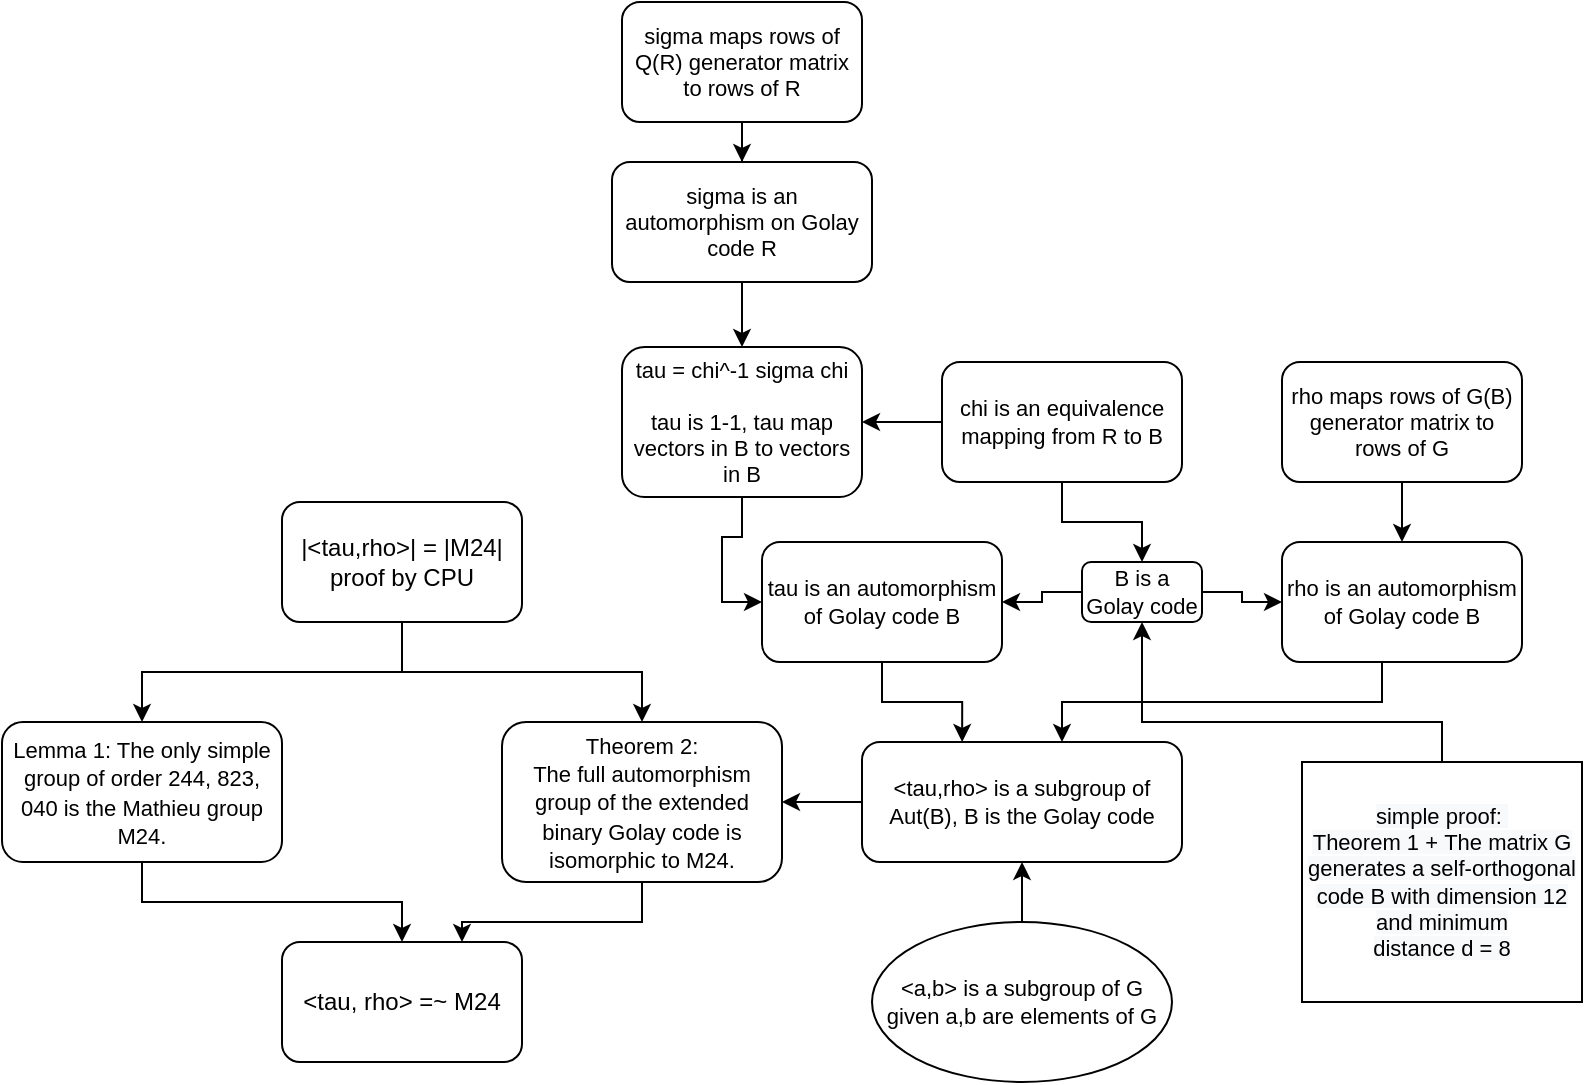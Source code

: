 <mxfile version="16.5.3"><diagram id="1jZ7GPUb-ABCictuiYrO" name="Page-1"><mxGraphModel dx="820" dy="1523" grid="1" gridSize="10" guides="1" tooltips="1" connect="1" arrows="1" fold="1" page="1" pageScale="1" pageWidth="850" pageHeight="1100" math="0" shadow="0"><root><mxCell id="0"/><mxCell id="1" parent="0"/><mxCell id="3-plm729PMAxXn0JKtx7-1" value="&amp;lt;tau, rho&amp;gt; =~ M24" style="rounded=1;whiteSpace=wrap;html=1;" vertex="1" parent="1"><mxGeometry x="260" y="350" width="120" height="60" as="geometry"/></mxCell><mxCell id="3-plm729PMAxXn0JKtx7-5" style="edgeStyle=orthogonalEdgeStyle;rounded=0;orthogonalLoop=1;jettySize=auto;html=1;fontSize=11;" edge="1" parent="1" source="3-plm729PMAxXn0JKtx7-2" target="3-plm729PMAxXn0JKtx7-4"><mxGeometry relative="1" as="geometry"/></mxCell><mxCell id="3-plm729PMAxXn0JKtx7-9" style="edgeStyle=orthogonalEdgeStyle;rounded=0;orthogonalLoop=1;jettySize=auto;html=1;fontSize=11;" edge="1" parent="1" source="3-plm729PMAxXn0JKtx7-2" target="3-plm729PMAxXn0JKtx7-8"><mxGeometry relative="1" as="geometry"/></mxCell><mxCell id="3-plm729PMAxXn0JKtx7-2" value="|&amp;lt;tau,rho&amp;gt;| = |M24|&lt;br&gt;proof by CPU" style="rounded=1;whiteSpace=wrap;html=1;fontSize=12;" vertex="1" parent="1"><mxGeometry x="260" y="130" width="120" height="60" as="geometry"/></mxCell><mxCell id="3-plm729PMAxXn0JKtx7-6" style="edgeStyle=orthogonalEdgeStyle;rounded=0;orthogonalLoop=1;jettySize=auto;html=1;entryX=0.5;entryY=0;entryDx=0;entryDy=0;fontSize=11;" edge="1" parent="1" source="3-plm729PMAxXn0JKtx7-4" target="3-plm729PMAxXn0JKtx7-1"><mxGeometry relative="1" as="geometry"/></mxCell><mxCell id="3-plm729PMAxXn0JKtx7-4" value="&lt;font style=&quot;font-size: 11px&quot;&gt;Lemma 1: The only simple group of order 244, 823, 040 is the Mathieu group M24.&lt;/font&gt;" style="rounded=1;whiteSpace=wrap;html=1;fontSize=12;" vertex="1" parent="1"><mxGeometry x="120" y="240" width="140" height="70" as="geometry"/></mxCell><mxCell id="3-plm729PMAxXn0JKtx7-16" style="edgeStyle=orthogonalEdgeStyle;rounded=0;orthogonalLoop=1;jettySize=auto;html=1;entryX=0.75;entryY=0;entryDx=0;entryDy=0;fontSize=11;" edge="1" parent="1" source="3-plm729PMAxXn0JKtx7-8" target="3-plm729PMAxXn0JKtx7-1"><mxGeometry relative="1" as="geometry"/></mxCell><mxCell id="3-plm729PMAxXn0JKtx7-8" value="&lt;font style=&quot;font-size: 11px&quot;&gt;Theorem 2: &lt;br&gt;The full automorphism group of the extended&lt;br/&gt;binary Golay code is isomorphic to M24.&lt;/font&gt;" style="rounded=1;whiteSpace=wrap;html=1;fontSize=12;" vertex="1" parent="1"><mxGeometry x="370" y="240" width="140" height="80" as="geometry"/></mxCell><mxCell id="3-plm729PMAxXn0JKtx7-11" value="" style="edgeStyle=orthogonalEdgeStyle;rounded=0;orthogonalLoop=1;jettySize=auto;html=1;fontSize=11;" edge="1" parent="1" source="3-plm729PMAxXn0JKtx7-10" target="3-plm729PMAxXn0JKtx7-8"><mxGeometry relative="1" as="geometry"/></mxCell><mxCell id="3-plm729PMAxXn0JKtx7-10" value="&amp;lt;tau,rho&amp;gt; is a subgroup of Aut(B), B is the Golay code" style="rounded=1;whiteSpace=wrap;html=1;fontSize=11;" vertex="1" parent="1"><mxGeometry x="550" y="250" width="160" height="60" as="geometry"/></mxCell><mxCell id="3-plm729PMAxXn0JKtx7-17" style="edgeStyle=orthogonalEdgeStyle;rounded=0;orthogonalLoop=1;jettySize=auto;html=1;entryX=0.313;entryY=0;entryDx=0;entryDy=0;entryPerimeter=0;fontSize=11;" edge="1" parent="1" source="3-plm729PMAxXn0JKtx7-12" target="3-plm729PMAxXn0JKtx7-10"><mxGeometry relative="1" as="geometry"/></mxCell><mxCell id="3-plm729PMAxXn0JKtx7-12" value="tau is an automorphism of Golay code B" style="rounded=1;whiteSpace=wrap;html=1;fontSize=11;" vertex="1" parent="1"><mxGeometry x="500" y="150" width="120" height="60" as="geometry"/></mxCell><mxCell id="3-plm729PMAxXn0JKtx7-18" style="edgeStyle=orthogonalEdgeStyle;rounded=0;orthogonalLoop=1;jettySize=auto;html=1;entryX=0.625;entryY=0;entryDx=0;entryDy=0;entryPerimeter=0;fontSize=11;" edge="1" parent="1" source="3-plm729PMAxXn0JKtx7-13" target="3-plm729PMAxXn0JKtx7-10"><mxGeometry relative="1" as="geometry"><Array as="points"><mxPoint x="810" y="230"/><mxPoint x="650" y="230"/></Array></mxGeometry></mxCell><mxCell id="3-plm729PMAxXn0JKtx7-13" value="rho is an automorphism of Golay code B" style="rounded=1;whiteSpace=wrap;html=1;fontSize=11;" vertex="1" parent="1"><mxGeometry x="760" y="150" width="120" height="60" as="geometry"/></mxCell><mxCell id="3-plm729PMAxXn0JKtx7-20" value="" style="edgeStyle=orthogonalEdgeStyle;rounded=0;orthogonalLoop=1;jettySize=auto;html=1;fontSize=11;" edge="1" parent="1" source="3-plm729PMAxXn0JKtx7-19" target="3-plm729PMAxXn0JKtx7-10"><mxGeometry relative="1" as="geometry"/></mxCell><mxCell id="3-plm729PMAxXn0JKtx7-19" value="&amp;lt;a,b&amp;gt; is a subgroup of G given a,b are elements of G" style="ellipse;whiteSpace=wrap;html=1;fontSize=11;" vertex="1" parent="1"><mxGeometry x="555" y="340" width="150" height="80" as="geometry"/></mxCell><mxCell id="3-plm729PMAxXn0JKtx7-29" value="" style="edgeStyle=orthogonalEdgeStyle;rounded=0;orthogonalLoop=1;jettySize=auto;html=1;fontSize=11;" edge="1" parent="1" source="3-plm729PMAxXn0JKtx7-21" target="3-plm729PMAxXn0JKtx7-13"><mxGeometry relative="1" as="geometry"/></mxCell><mxCell id="3-plm729PMAxXn0JKtx7-30" value="" style="edgeStyle=orthogonalEdgeStyle;rounded=0;orthogonalLoop=1;jettySize=auto;html=1;fontSize=11;" edge="1" parent="1" source="3-plm729PMAxXn0JKtx7-21" target="3-plm729PMAxXn0JKtx7-12"><mxGeometry relative="1" as="geometry"/></mxCell><mxCell id="3-plm729PMAxXn0JKtx7-21" value="B is a Golay code" style="rounded=1;whiteSpace=wrap;html=1;fontSize=11;" vertex="1" parent="1"><mxGeometry x="660" y="160" width="60" height="30" as="geometry"/></mxCell><mxCell id="3-plm729PMAxXn0JKtx7-33" value="" style="edgeStyle=orthogonalEdgeStyle;rounded=0;orthogonalLoop=1;jettySize=auto;html=1;fontSize=11;" edge="1" parent="1" source="3-plm729PMAxXn0JKtx7-31" target="3-plm729PMAxXn0JKtx7-13"><mxGeometry relative="1" as="geometry"/></mxCell><mxCell id="3-plm729PMAxXn0JKtx7-31" value="rho maps rows of G(B) generator matrix to rows of G" style="rounded=1;whiteSpace=wrap;html=1;fontSize=11;" vertex="1" parent="1"><mxGeometry x="760" y="60" width="120" height="60" as="geometry"/></mxCell><mxCell id="3-plm729PMAxXn0JKtx7-43" style="edgeStyle=orthogonalEdgeStyle;rounded=0;orthogonalLoop=1;jettySize=auto;html=1;entryX=0;entryY=0.5;entryDx=0;entryDy=0;fontSize=11;" edge="1" parent="1" source="3-plm729PMAxXn0JKtx7-34" target="3-plm729PMAxXn0JKtx7-12"><mxGeometry relative="1" as="geometry"/></mxCell><mxCell id="3-plm729PMAxXn0JKtx7-34" value="tau = chi^-1 sigma chi&lt;br&gt;&lt;br&gt;tau is 1-1, tau map vectors in B to vectors in B" style="rounded=1;whiteSpace=wrap;html=1;fontSize=11;" vertex="1" parent="1"><mxGeometry x="430" y="52.5" width="120" height="75" as="geometry"/></mxCell><mxCell id="3-plm729PMAxXn0JKtx7-36" style="edgeStyle=orthogonalEdgeStyle;rounded=0;orthogonalLoop=1;jettySize=auto;html=1;entryX=0.5;entryY=0;entryDx=0;entryDy=0;fontSize=11;" edge="1" parent="1" source="3-plm729PMAxXn0JKtx7-35" target="3-plm729PMAxXn0JKtx7-21"><mxGeometry relative="1" as="geometry"/></mxCell><mxCell id="3-plm729PMAxXn0JKtx7-42" value="" style="edgeStyle=orthogonalEdgeStyle;rounded=0;orthogonalLoop=1;jettySize=auto;html=1;fontSize=11;" edge="1" parent="1" source="3-plm729PMAxXn0JKtx7-35" target="3-plm729PMAxXn0JKtx7-34"><mxGeometry relative="1" as="geometry"/></mxCell><mxCell id="3-plm729PMAxXn0JKtx7-35" value="chi is an equivalence mapping from R to B" style="rounded=1;whiteSpace=wrap;html=1;fontSize=11;" vertex="1" parent="1"><mxGeometry x="590" y="60" width="120" height="60" as="geometry"/></mxCell><mxCell id="3-plm729PMAxXn0JKtx7-41" style="edgeStyle=orthogonalEdgeStyle;rounded=0;orthogonalLoop=1;jettySize=auto;html=1;entryX=0.5;entryY=1;entryDx=0;entryDy=0;fontSize=11;" edge="1" parent="1" source="3-plm729PMAxXn0JKtx7-39" target="3-plm729PMAxXn0JKtx7-21"><mxGeometry relative="1" as="geometry"><Array as="points"><mxPoint x="840" y="240"/><mxPoint x="690" y="240"/></Array></mxGeometry></mxCell><mxCell id="3-plm729PMAxXn0JKtx7-39" value="&lt;span style=&quot;color: rgb(0, 0, 0); font-family: helvetica; font-size: 11px; font-style: normal; font-weight: 400; letter-spacing: normal; text-align: center; text-indent: 0px; text-transform: none; word-spacing: 0px; background-color: rgb(248, 249, 250); display: inline; float: none;&quot;&gt;simple proof:&amp;nbsp;&lt;/span&gt;&lt;br style=&quot;color: rgb(0, 0, 0); font-family: helvetica; font-size: 11px; font-style: normal; font-weight: 400; letter-spacing: normal; text-align: center; text-indent: 0px; text-transform: none; word-spacing: 0px; background-color: rgb(248, 249, 250);&quot;&gt;&lt;span style=&quot;color: rgb(0, 0, 0); font-family: helvetica; font-size: 11px; font-style: normal; font-weight: 400; letter-spacing: normal; text-align: center; text-indent: 0px; text-transform: none; word-spacing: 0px; background-color: rgb(248, 249, 250); display: inline; float: none;&quot;&gt;Theorem 1 +&amp;nbsp;The matrix G generates a self-orthogonal code B with dimension 12 and minimum&lt;/span&gt;&lt;br style=&quot;color: rgb(0, 0, 0); font-family: helvetica; font-size: 11px; font-style: normal; font-weight: 400; letter-spacing: normal; text-align: center; text-indent: 0px; text-transform: none; word-spacing: 0px; background-color: rgb(248, 249, 250);&quot;&gt;&lt;span style=&quot;color: rgb(0, 0, 0); font-family: helvetica; font-size: 11px; font-style: normal; font-weight: 400; letter-spacing: normal; text-align: center; text-indent: 0px; text-transform: none; word-spacing: 0px; background-color: rgb(248, 249, 250); display: inline; float: none;&quot;&gt;distance d = 8&lt;/span&gt;" style="rounded=0;whiteSpace=wrap;html=1;fontSize=11;" vertex="1" parent="1"><mxGeometry x="770" y="260" width="140" height="120" as="geometry"/></mxCell><mxCell id="3-plm729PMAxXn0JKtx7-45" value="" style="edgeStyle=orthogonalEdgeStyle;rounded=0;orthogonalLoop=1;jettySize=auto;html=1;fontSize=11;" edge="1" parent="1" source="3-plm729PMAxXn0JKtx7-44" target="3-plm729PMAxXn0JKtx7-34"><mxGeometry relative="1" as="geometry"/></mxCell><mxCell id="3-plm729PMAxXn0JKtx7-44" value="sigma is an automorphism on Golay code R" style="rounded=1;whiteSpace=wrap;html=1;fontSize=11;" vertex="1" parent="1"><mxGeometry x="425" y="-40" width="130" height="60" as="geometry"/></mxCell><mxCell id="3-plm729PMAxXn0JKtx7-47" value="" style="edgeStyle=orthogonalEdgeStyle;rounded=0;orthogonalLoop=1;jettySize=auto;html=1;fontSize=11;" edge="1" parent="1" source="3-plm729PMAxXn0JKtx7-46" target="3-plm729PMAxXn0JKtx7-44"><mxGeometry relative="1" as="geometry"/></mxCell><mxCell id="3-plm729PMAxXn0JKtx7-46" value="sigma maps rows of Q(R) generator matrix to rows of R" style="rounded=1;whiteSpace=wrap;html=1;fontSize=11;" vertex="1" parent="1"><mxGeometry x="430" y="-120" width="120" height="60" as="geometry"/></mxCell></root></mxGraphModel></diagram></mxfile>